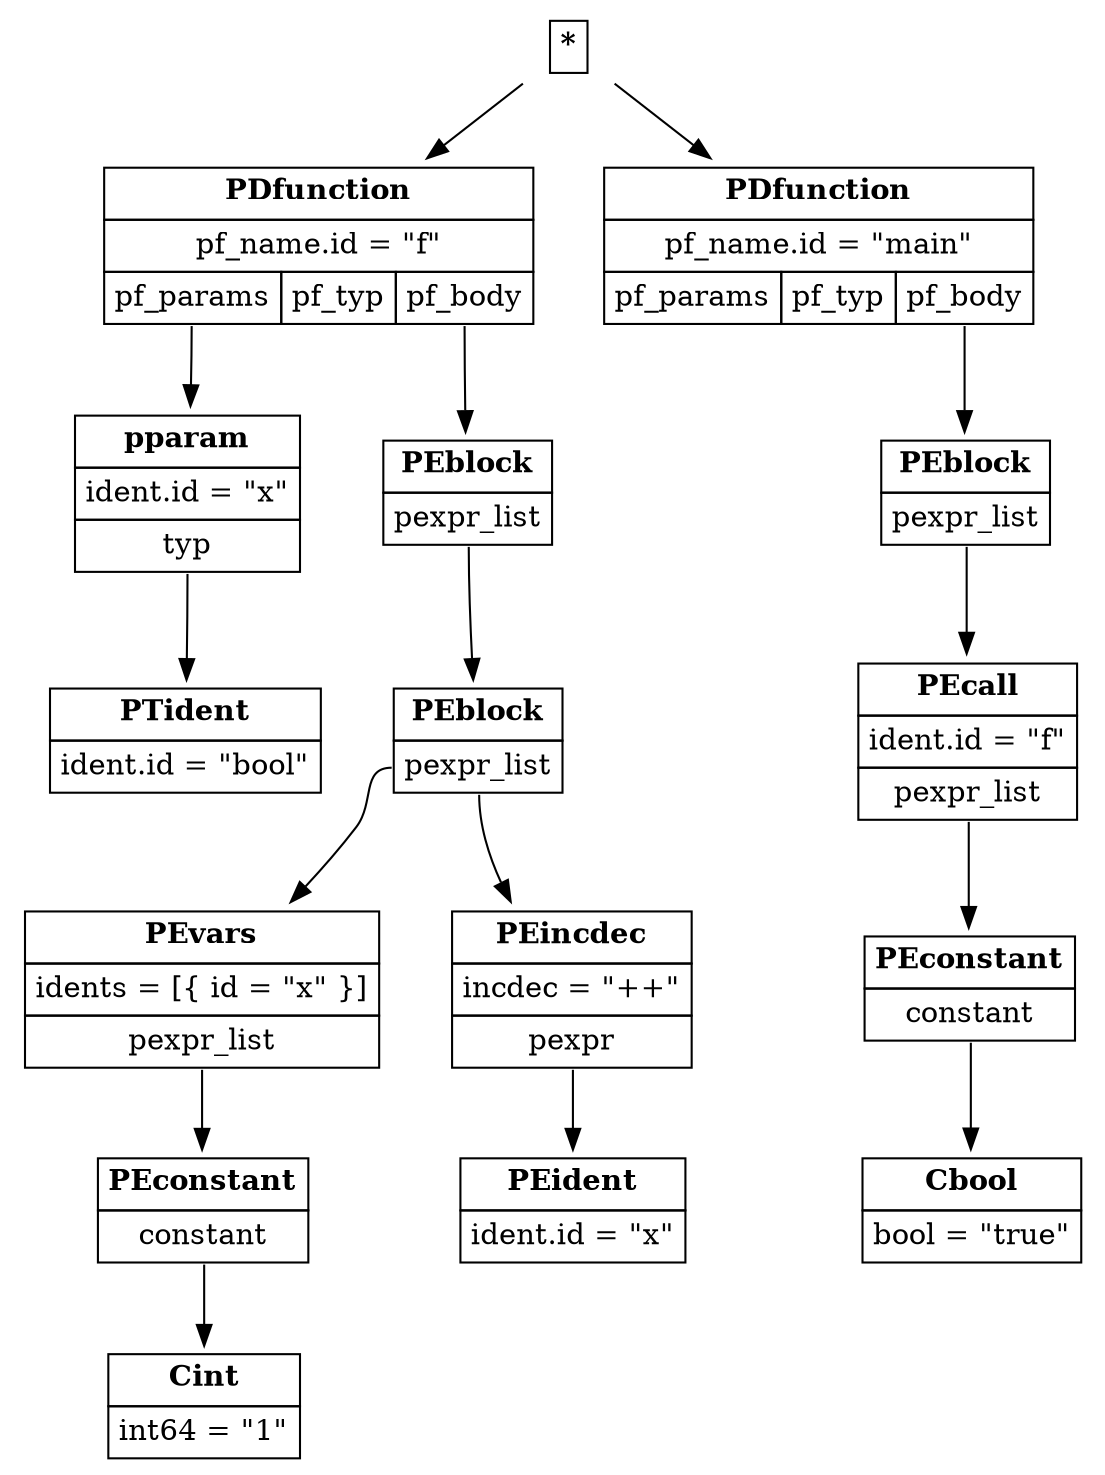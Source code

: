 digraph ast {
node [shape=plaintext];
root [label=<<table border='0' cellborder='1' cellspacing='0' cellpadding='4'><tr ><td colspan = '1'><b >*</b></td></tr></table>>]
PDfunction_1 [label=<<table border='0' cellborder='1' cellspacing='0' cellpadding='4'><tr ><td colspan = '3'><b >PDfunction</b></td></tr><tr ><td colspan = '3'>pf_name.id = "f"</td></tr><tr ><td port='pf_params'>pf_params</td><td port='pf_typ'>pf_typ</td><td port='pf_body'>pf_body</td></tr></table>>]
root -> PDfunction_1
pparam_2 [label=<<table border='0' cellborder='1' cellspacing='0' cellpadding='4'><tr ><td colspan = '1'><b >pparam</b></td></tr><tr ><td colspan = '1'>ident.id = "x"</td></tr><tr ><td port='typ'>typ</td></tr></table>>]
PDfunction_1:pf_params -> pparam_2
PTident_3 [label=<<table border='0' cellborder='1' cellspacing='0' cellpadding='4'><tr ><td colspan = '1'><b >PTident</b></td></tr><tr ><td colspan = '1'>ident.id = "bool"</td></tr></table>>]
pparam_2:typ -> PTident_3
PEblock_4 [label=<<table border='0' cellborder='1' cellspacing='0' cellpadding='4'><tr ><td colspan = '1'><b >PEblock</b></td></tr><tr ><td port='pexpr_list'>pexpr_list</td></tr></table>>]
PDfunction_1:pf_body -> PEblock_4
PEblock_5 [label=<<table border='0' cellborder='1' cellspacing='0' cellpadding='4'><tr ><td colspan = '1'><b >PEblock</b></td></tr><tr ><td port='pexpr_list'>pexpr_list</td></tr></table>>]
PEblock_4:pexpr_list -> PEblock_5
PEvars_6 [label=<<table border='0' cellborder='1' cellspacing='0' cellpadding='4'><tr ><td colspan = '1'><b >PEvars</b></td></tr><tr ><td colspan = '1'>idents = [{ id = "x" }]</td></tr><tr ><td port='pexpr_list'>pexpr_list</td></tr></table>>]
PEblock_5:pexpr_list -> PEvars_6
PEconstant_7 [label=<<table border='0' cellborder='1' cellspacing='0' cellpadding='4'><tr ><td colspan = '1'><b >PEconstant</b></td></tr><tr ><td port='constant'>constant</td></tr></table>>]
PEvars_6:pexpr_list -> PEconstant_7
Cint_8 [label=<<table border='0' cellborder='1' cellspacing='0' cellpadding='4'><tr ><td colspan = '1'><b >Cint</b></td></tr><tr ><td colspan = '1'>int64 = "1"</td></tr></table>>]
PEconstant_7:constant -> Cint_8
PEincdec_9 [label=<<table border='0' cellborder='1' cellspacing='0' cellpadding='4'><tr ><td colspan = '1'><b >PEincdec</b></td></tr><tr ><td colspan = '1'>incdec = "++"</td></tr><tr ><td port='pexpr'>pexpr</td></tr></table>>]
PEblock_5:pexpr_list -> PEincdec_9
PEident_10 [label=<<table border='0' cellborder='1' cellspacing='0' cellpadding='4'><tr ><td colspan = '1'><b >PEident</b></td></tr><tr ><td colspan = '1'>ident.id = "x"</td></tr></table>>]
PEincdec_9:pexpr -> PEident_10
PDfunction_11 [label=<<table border='0' cellborder='1' cellspacing='0' cellpadding='4'><tr ><td colspan = '3'><b >PDfunction</b></td></tr><tr ><td colspan = '3'>pf_name.id = "main"</td></tr><tr ><td port='pf_params'>pf_params</td><td port='pf_typ'>pf_typ</td><td port='pf_body'>pf_body</td></tr></table>>]
root -> PDfunction_11
PEblock_12 [label=<<table border='0' cellborder='1' cellspacing='0' cellpadding='4'><tr ><td colspan = '1'><b >PEblock</b></td></tr><tr ><td port='pexpr_list'>pexpr_list</td></tr></table>>]
PDfunction_11:pf_body -> PEblock_12
PEcall_13 [label=<<table border='0' cellborder='1' cellspacing='0' cellpadding='4'><tr ><td colspan = '1'><b >PEcall</b></td></tr><tr ><td colspan = '1'>ident.id = "f"</td></tr><tr ><td port='pexpr_list'>pexpr_list</td></tr></table>>]
PEblock_12:pexpr_list -> PEcall_13
PEconstant_14 [label=<<table border='0' cellborder='1' cellspacing='0' cellpadding='4'><tr ><td colspan = '1'><b >PEconstant</b></td></tr><tr ><td port='constant'>constant</td></tr></table>>]
PEcall_13:pexpr_list -> PEconstant_14
Cbool_15 [label=<<table border='0' cellborder='1' cellspacing='0' cellpadding='4'><tr ><td colspan = '1'><b >Cbool</b></td></tr><tr ><td colspan = '1'>bool = "true"</td></tr></table>>]
PEconstant_14:constant -> Cbool_15
}